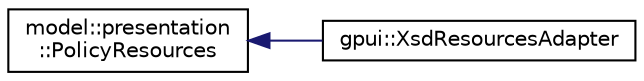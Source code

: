 digraph "Graphical Class Hierarchy"
{
 // LATEX_PDF_SIZE
  edge [fontname="Helvetica",fontsize="10",labelfontname="Helvetica",labelfontsize="10"];
  node [fontname="Helvetica",fontsize="10",shape=record];
  rankdir="LR";
  Node0 [label="model::presentation\l::PolicyResources",height=0.2,width=0.4,color="black", fillcolor="white", style="filled",URL="$classmodel_1_1presentation_1_1_policy_resources.html",tooltip="The PolicyResources class Represents container for localized policy resources and display elements."];
  Node0 -> Node1 [dir="back",color="midnightblue",fontsize="10",style="solid",fontname="Helvetica"];
  Node1 [label="gpui::XsdResourcesAdapter",height=0.2,width=0.4,color="black", fillcolor="white", style="filled",URL="$classgpui_1_1_xsd_resources_adapter.html",tooltip=" "];
}
